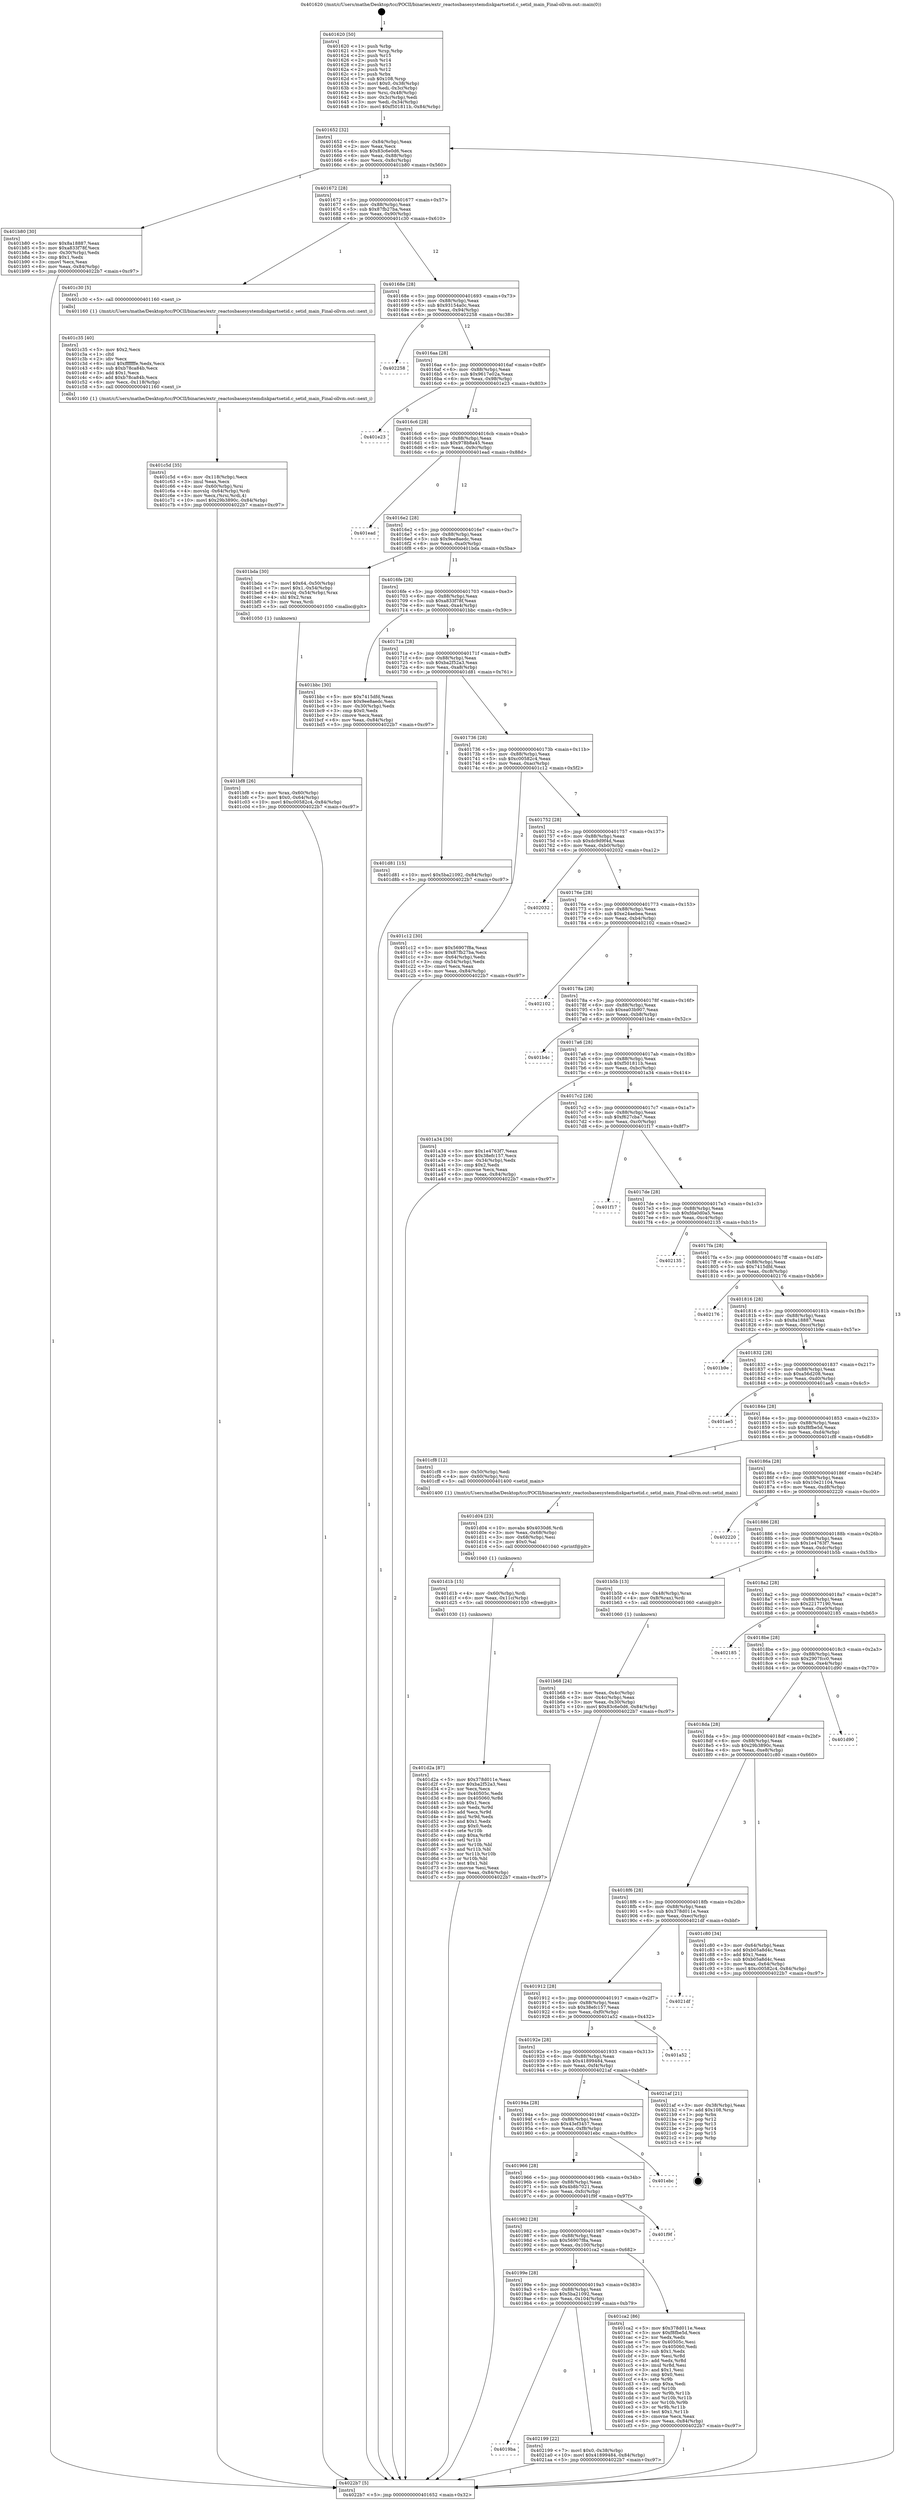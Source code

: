 digraph "0x401620" {
  label = "0x401620 (/mnt/c/Users/mathe/Desktop/tcc/POCII/binaries/extr_reactosbasesystemdiskpartsetid.c_setid_main_Final-ollvm.out::main(0))"
  labelloc = "t"
  node[shape=record]

  Entry [label="",width=0.3,height=0.3,shape=circle,fillcolor=black,style=filled]
  "0x401652" [label="{
     0x401652 [32]\l
     | [instrs]\l
     &nbsp;&nbsp;0x401652 \<+6\>: mov -0x84(%rbp),%eax\l
     &nbsp;&nbsp;0x401658 \<+2\>: mov %eax,%ecx\l
     &nbsp;&nbsp;0x40165a \<+6\>: sub $0x83c6e0d6,%ecx\l
     &nbsp;&nbsp;0x401660 \<+6\>: mov %eax,-0x88(%rbp)\l
     &nbsp;&nbsp;0x401666 \<+6\>: mov %ecx,-0x8c(%rbp)\l
     &nbsp;&nbsp;0x40166c \<+6\>: je 0000000000401b80 \<main+0x560\>\l
  }"]
  "0x401b80" [label="{
     0x401b80 [30]\l
     | [instrs]\l
     &nbsp;&nbsp;0x401b80 \<+5\>: mov $0x8a18887,%eax\l
     &nbsp;&nbsp;0x401b85 \<+5\>: mov $0xa833f78f,%ecx\l
     &nbsp;&nbsp;0x401b8a \<+3\>: mov -0x30(%rbp),%edx\l
     &nbsp;&nbsp;0x401b8d \<+3\>: cmp $0x1,%edx\l
     &nbsp;&nbsp;0x401b90 \<+3\>: cmovl %ecx,%eax\l
     &nbsp;&nbsp;0x401b93 \<+6\>: mov %eax,-0x84(%rbp)\l
     &nbsp;&nbsp;0x401b99 \<+5\>: jmp 00000000004022b7 \<main+0xc97\>\l
  }"]
  "0x401672" [label="{
     0x401672 [28]\l
     | [instrs]\l
     &nbsp;&nbsp;0x401672 \<+5\>: jmp 0000000000401677 \<main+0x57\>\l
     &nbsp;&nbsp;0x401677 \<+6\>: mov -0x88(%rbp),%eax\l
     &nbsp;&nbsp;0x40167d \<+5\>: sub $0x87fb27ba,%eax\l
     &nbsp;&nbsp;0x401682 \<+6\>: mov %eax,-0x90(%rbp)\l
     &nbsp;&nbsp;0x401688 \<+6\>: je 0000000000401c30 \<main+0x610\>\l
  }"]
  Exit [label="",width=0.3,height=0.3,shape=circle,fillcolor=black,style=filled,peripheries=2]
  "0x401c30" [label="{
     0x401c30 [5]\l
     | [instrs]\l
     &nbsp;&nbsp;0x401c30 \<+5\>: call 0000000000401160 \<next_i\>\l
     | [calls]\l
     &nbsp;&nbsp;0x401160 \{1\} (/mnt/c/Users/mathe/Desktop/tcc/POCII/binaries/extr_reactosbasesystemdiskpartsetid.c_setid_main_Final-ollvm.out::next_i)\l
  }"]
  "0x40168e" [label="{
     0x40168e [28]\l
     | [instrs]\l
     &nbsp;&nbsp;0x40168e \<+5\>: jmp 0000000000401693 \<main+0x73\>\l
     &nbsp;&nbsp;0x401693 \<+6\>: mov -0x88(%rbp),%eax\l
     &nbsp;&nbsp;0x401699 \<+5\>: sub $0x93154a0c,%eax\l
     &nbsp;&nbsp;0x40169e \<+6\>: mov %eax,-0x94(%rbp)\l
     &nbsp;&nbsp;0x4016a4 \<+6\>: je 0000000000402258 \<main+0xc38\>\l
  }"]
  "0x4019ba" [label="{
     0x4019ba\l
  }", style=dashed]
  "0x402258" [label="{
     0x402258\l
  }", style=dashed]
  "0x4016aa" [label="{
     0x4016aa [28]\l
     | [instrs]\l
     &nbsp;&nbsp;0x4016aa \<+5\>: jmp 00000000004016af \<main+0x8f\>\l
     &nbsp;&nbsp;0x4016af \<+6\>: mov -0x88(%rbp),%eax\l
     &nbsp;&nbsp;0x4016b5 \<+5\>: sub $0x9617e02a,%eax\l
     &nbsp;&nbsp;0x4016ba \<+6\>: mov %eax,-0x98(%rbp)\l
     &nbsp;&nbsp;0x4016c0 \<+6\>: je 0000000000401e23 \<main+0x803\>\l
  }"]
  "0x402199" [label="{
     0x402199 [22]\l
     | [instrs]\l
     &nbsp;&nbsp;0x402199 \<+7\>: movl $0x0,-0x38(%rbp)\l
     &nbsp;&nbsp;0x4021a0 \<+10\>: movl $0x41899484,-0x84(%rbp)\l
     &nbsp;&nbsp;0x4021aa \<+5\>: jmp 00000000004022b7 \<main+0xc97\>\l
  }"]
  "0x401e23" [label="{
     0x401e23\l
  }", style=dashed]
  "0x4016c6" [label="{
     0x4016c6 [28]\l
     | [instrs]\l
     &nbsp;&nbsp;0x4016c6 \<+5\>: jmp 00000000004016cb \<main+0xab\>\l
     &nbsp;&nbsp;0x4016cb \<+6\>: mov -0x88(%rbp),%eax\l
     &nbsp;&nbsp;0x4016d1 \<+5\>: sub $0x978b8a45,%eax\l
     &nbsp;&nbsp;0x4016d6 \<+6\>: mov %eax,-0x9c(%rbp)\l
     &nbsp;&nbsp;0x4016dc \<+6\>: je 0000000000401ead \<main+0x88d\>\l
  }"]
  "0x401d2a" [label="{
     0x401d2a [87]\l
     | [instrs]\l
     &nbsp;&nbsp;0x401d2a \<+5\>: mov $0x378d011e,%eax\l
     &nbsp;&nbsp;0x401d2f \<+5\>: mov $0xba2f52a3,%esi\l
     &nbsp;&nbsp;0x401d34 \<+2\>: xor %ecx,%ecx\l
     &nbsp;&nbsp;0x401d36 \<+7\>: mov 0x40505c,%edx\l
     &nbsp;&nbsp;0x401d3d \<+8\>: mov 0x405060,%r8d\l
     &nbsp;&nbsp;0x401d45 \<+3\>: sub $0x1,%ecx\l
     &nbsp;&nbsp;0x401d48 \<+3\>: mov %edx,%r9d\l
     &nbsp;&nbsp;0x401d4b \<+3\>: add %ecx,%r9d\l
     &nbsp;&nbsp;0x401d4e \<+4\>: imul %r9d,%edx\l
     &nbsp;&nbsp;0x401d52 \<+3\>: and $0x1,%edx\l
     &nbsp;&nbsp;0x401d55 \<+3\>: cmp $0x0,%edx\l
     &nbsp;&nbsp;0x401d58 \<+4\>: sete %r10b\l
     &nbsp;&nbsp;0x401d5c \<+4\>: cmp $0xa,%r8d\l
     &nbsp;&nbsp;0x401d60 \<+4\>: setl %r11b\l
     &nbsp;&nbsp;0x401d64 \<+3\>: mov %r10b,%bl\l
     &nbsp;&nbsp;0x401d67 \<+3\>: and %r11b,%bl\l
     &nbsp;&nbsp;0x401d6a \<+3\>: xor %r11b,%r10b\l
     &nbsp;&nbsp;0x401d6d \<+3\>: or %r10b,%bl\l
     &nbsp;&nbsp;0x401d70 \<+3\>: test $0x1,%bl\l
     &nbsp;&nbsp;0x401d73 \<+3\>: cmovne %esi,%eax\l
     &nbsp;&nbsp;0x401d76 \<+6\>: mov %eax,-0x84(%rbp)\l
     &nbsp;&nbsp;0x401d7c \<+5\>: jmp 00000000004022b7 \<main+0xc97\>\l
  }"]
  "0x401ead" [label="{
     0x401ead\l
  }", style=dashed]
  "0x4016e2" [label="{
     0x4016e2 [28]\l
     | [instrs]\l
     &nbsp;&nbsp;0x4016e2 \<+5\>: jmp 00000000004016e7 \<main+0xc7\>\l
     &nbsp;&nbsp;0x4016e7 \<+6\>: mov -0x88(%rbp),%eax\l
     &nbsp;&nbsp;0x4016ed \<+5\>: sub $0x9ee8aedc,%eax\l
     &nbsp;&nbsp;0x4016f2 \<+6\>: mov %eax,-0xa0(%rbp)\l
     &nbsp;&nbsp;0x4016f8 \<+6\>: je 0000000000401bda \<main+0x5ba\>\l
  }"]
  "0x401d1b" [label="{
     0x401d1b [15]\l
     | [instrs]\l
     &nbsp;&nbsp;0x401d1b \<+4\>: mov -0x60(%rbp),%rdi\l
     &nbsp;&nbsp;0x401d1f \<+6\>: mov %eax,-0x11c(%rbp)\l
     &nbsp;&nbsp;0x401d25 \<+5\>: call 0000000000401030 \<free@plt\>\l
     | [calls]\l
     &nbsp;&nbsp;0x401030 \{1\} (unknown)\l
  }"]
  "0x401bda" [label="{
     0x401bda [30]\l
     | [instrs]\l
     &nbsp;&nbsp;0x401bda \<+7\>: movl $0x64,-0x50(%rbp)\l
     &nbsp;&nbsp;0x401be1 \<+7\>: movl $0x1,-0x54(%rbp)\l
     &nbsp;&nbsp;0x401be8 \<+4\>: movslq -0x54(%rbp),%rax\l
     &nbsp;&nbsp;0x401bec \<+4\>: shl $0x2,%rax\l
     &nbsp;&nbsp;0x401bf0 \<+3\>: mov %rax,%rdi\l
     &nbsp;&nbsp;0x401bf3 \<+5\>: call 0000000000401050 \<malloc@plt\>\l
     | [calls]\l
     &nbsp;&nbsp;0x401050 \{1\} (unknown)\l
  }"]
  "0x4016fe" [label="{
     0x4016fe [28]\l
     | [instrs]\l
     &nbsp;&nbsp;0x4016fe \<+5\>: jmp 0000000000401703 \<main+0xe3\>\l
     &nbsp;&nbsp;0x401703 \<+6\>: mov -0x88(%rbp),%eax\l
     &nbsp;&nbsp;0x401709 \<+5\>: sub $0xa833f78f,%eax\l
     &nbsp;&nbsp;0x40170e \<+6\>: mov %eax,-0xa4(%rbp)\l
     &nbsp;&nbsp;0x401714 \<+6\>: je 0000000000401bbc \<main+0x59c\>\l
  }"]
  "0x401d04" [label="{
     0x401d04 [23]\l
     | [instrs]\l
     &nbsp;&nbsp;0x401d04 \<+10\>: movabs $0x4030d6,%rdi\l
     &nbsp;&nbsp;0x401d0e \<+3\>: mov %eax,-0x68(%rbp)\l
     &nbsp;&nbsp;0x401d11 \<+3\>: mov -0x68(%rbp),%esi\l
     &nbsp;&nbsp;0x401d14 \<+2\>: mov $0x0,%al\l
     &nbsp;&nbsp;0x401d16 \<+5\>: call 0000000000401040 \<printf@plt\>\l
     | [calls]\l
     &nbsp;&nbsp;0x401040 \{1\} (unknown)\l
  }"]
  "0x401bbc" [label="{
     0x401bbc [30]\l
     | [instrs]\l
     &nbsp;&nbsp;0x401bbc \<+5\>: mov $0x7415dfd,%eax\l
     &nbsp;&nbsp;0x401bc1 \<+5\>: mov $0x9ee8aedc,%ecx\l
     &nbsp;&nbsp;0x401bc6 \<+3\>: mov -0x30(%rbp),%edx\l
     &nbsp;&nbsp;0x401bc9 \<+3\>: cmp $0x0,%edx\l
     &nbsp;&nbsp;0x401bcc \<+3\>: cmove %ecx,%eax\l
     &nbsp;&nbsp;0x401bcf \<+6\>: mov %eax,-0x84(%rbp)\l
     &nbsp;&nbsp;0x401bd5 \<+5\>: jmp 00000000004022b7 \<main+0xc97\>\l
  }"]
  "0x40171a" [label="{
     0x40171a [28]\l
     | [instrs]\l
     &nbsp;&nbsp;0x40171a \<+5\>: jmp 000000000040171f \<main+0xff\>\l
     &nbsp;&nbsp;0x40171f \<+6\>: mov -0x88(%rbp),%eax\l
     &nbsp;&nbsp;0x401725 \<+5\>: sub $0xba2f52a3,%eax\l
     &nbsp;&nbsp;0x40172a \<+6\>: mov %eax,-0xa8(%rbp)\l
     &nbsp;&nbsp;0x401730 \<+6\>: je 0000000000401d81 \<main+0x761\>\l
  }"]
  "0x40199e" [label="{
     0x40199e [28]\l
     | [instrs]\l
     &nbsp;&nbsp;0x40199e \<+5\>: jmp 00000000004019a3 \<main+0x383\>\l
     &nbsp;&nbsp;0x4019a3 \<+6\>: mov -0x88(%rbp),%eax\l
     &nbsp;&nbsp;0x4019a9 \<+5\>: sub $0x5ba21092,%eax\l
     &nbsp;&nbsp;0x4019ae \<+6\>: mov %eax,-0x104(%rbp)\l
     &nbsp;&nbsp;0x4019b4 \<+6\>: je 0000000000402199 \<main+0xb79\>\l
  }"]
  "0x401d81" [label="{
     0x401d81 [15]\l
     | [instrs]\l
     &nbsp;&nbsp;0x401d81 \<+10\>: movl $0x5ba21092,-0x84(%rbp)\l
     &nbsp;&nbsp;0x401d8b \<+5\>: jmp 00000000004022b7 \<main+0xc97\>\l
  }"]
  "0x401736" [label="{
     0x401736 [28]\l
     | [instrs]\l
     &nbsp;&nbsp;0x401736 \<+5\>: jmp 000000000040173b \<main+0x11b\>\l
     &nbsp;&nbsp;0x40173b \<+6\>: mov -0x88(%rbp),%eax\l
     &nbsp;&nbsp;0x401741 \<+5\>: sub $0xc00582c4,%eax\l
     &nbsp;&nbsp;0x401746 \<+6\>: mov %eax,-0xac(%rbp)\l
     &nbsp;&nbsp;0x40174c \<+6\>: je 0000000000401c12 \<main+0x5f2\>\l
  }"]
  "0x401ca2" [label="{
     0x401ca2 [86]\l
     | [instrs]\l
     &nbsp;&nbsp;0x401ca2 \<+5\>: mov $0x378d011e,%eax\l
     &nbsp;&nbsp;0x401ca7 \<+5\>: mov $0xf8fbe5d,%ecx\l
     &nbsp;&nbsp;0x401cac \<+2\>: xor %edx,%edx\l
     &nbsp;&nbsp;0x401cae \<+7\>: mov 0x40505c,%esi\l
     &nbsp;&nbsp;0x401cb5 \<+7\>: mov 0x405060,%edi\l
     &nbsp;&nbsp;0x401cbc \<+3\>: sub $0x1,%edx\l
     &nbsp;&nbsp;0x401cbf \<+3\>: mov %esi,%r8d\l
     &nbsp;&nbsp;0x401cc2 \<+3\>: add %edx,%r8d\l
     &nbsp;&nbsp;0x401cc5 \<+4\>: imul %r8d,%esi\l
     &nbsp;&nbsp;0x401cc9 \<+3\>: and $0x1,%esi\l
     &nbsp;&nbsp;0x401ccc \<+3\>: cmp $0x0,%esi\l
     &nbsp;&nbsp;0x401ccf \<+4\>: sete %r9b\l
     &nbsp;&nbsp;0x401cd3 \<+3\>: cmp $0xa,%edi\l
     &nbsp;&nbsp;0x401cd6 \<+4\>: setl %r10b\l
     &nbsp;&nbsp;0x401cda \<+3\>: mov %r9b,%r11b\l
     &nbsp;&nbsp;0x401cdd \<+3\>: and %r10b,%r11b\l
     &nbsp;&nbsp;0x401ce0 \<+3\>: xor %r10b,%r9b\l
     &nbsp;&nbsp;0x401ce3 \<+3\>: or %r9b,%r11b\l
     &nbsp;&nbsp;0x401ce6 \<+4\>: test $0x1,%r11b\l
     &nbsp;&nbsp;0x401cea \<+3\>: cmovne %ecx,%eax\l
     &nbsp;&nbsp;0x401ced \<+6\>: mov %eax,-0x84(%rbp)\l
     &nbsp;&nbsp;0x401cf3 \<+5\>: jmp 00000000004022b7 \<main+0xc97\>\l
  }"]
  "0x401c12" [label="{
     0x401c12 [30]\l
     | [instrs]\l
     &nbsp;&nbsp;0x401c12 \<+5\>: mov $0x56907f8a,%eax\l
     &nbsp;&nbsp;0x401c17 \<+5\>: mov $0x87fb27ba,%ecx\l
     &nbsp;&nbsp;0x401c1c \<+3\>: mov -0x64(%rbp),%edx\l
     &nbsp;&nbsp;0x401c1f \<+3\>: cmp -0x54(%rbp),%edx\l
     &nbsp;&nbsp;0x401c22 \<+3\>: cmovl %ecx,%eax\l
     &nbsp;&nbsp;0x401c25 \<+6\>: mov %eax,-0x84(%rbp)\l
     &nbsp;&nbsp;0x401c2b \<+5\>: jmp 00000000004022b7 \<main+0xc97\>\l
  }"]
  "0x401752" [label="{
     0x401752 [28]\l
     | [instrs]\l
     &nbsp;&nbsp;0x401752 \<+5\>: jmp 0000000000401757 \<main+0x137\>\l
     &nbsp;&nbsp;0x401757 \<+6\>: mov -0x88(%rbp),%eax\l
     &nbsp;&nbsp;0x40175d \<+5\>: sub $0xdc9d9f4d,%eax\l
     &nbsp;&nbsp;0x401762 \<+6\>: mov %eax,-0xb0(%rbp)\l
     &nbsp;&nbsp;0x401768 \<+6\>: je 0000000000402032 \<main+0xa12\>\l
  }"]
  "0x401982" [label="{
     0x401982 [28]\l
     | [instrs]\l
     &nbsp;&nbsp;0x401982 \<+5\>: jmp 0000000000401987 \<main+0x367\>\l
     &nbsp;&nbsp;0x401987 \<+6\>: mov -0x88(%rbp),%eax\l
     &nbsp;&nbsp;0x40198d \<+5\>: sub $0x56907f8a,%eax\l
     &nbsp;&nbsp;0x401992 \<+6\>: mov %eax,-0x100(%rbp)\l
     &nbsp;&nbsp;0x401998 \<+6\>: je 0000000000401ca2 \<main+0x682\>\l
  }"]
  "0x402032" [label="{
     0x402032\l
  }", style=dashed]
  "0x40176e" [label="{
     0x40176e [28]\l
     | [instrs]\l
     &nbsp;&nbsp;0x40176e \<+5\>: jmp 0000000000401773 \<main+0x153\>\l
     &nbsp;&nbsp;0x401773 \<+6\>: mov -0x88(%rbp),%eax\l
     &nbsp;&nbsp;0x401779 \<+5\>: sub $0xe24aebea,%eax\l
     &nbsp;&nbsp;0x40177e \<+6\>: mov %eax,-0xb4(%rbp)\l
     &nbsp;&nbsp;0x401784 \<+6\>: je 0000000000402102 \<main+0xae2\>\l
  }"]
  "0x401f9f" [label="{
     0x401f9f\l
  }", style=dashed]
  "0x402102" [label="{
     0x402102\l
  }", style=dashed]
  "0x40178a" [label="{
     0x40178a [28]\l
     | [instrs]\l
     &nbsp;&nbsp;0x40178a \<+5\>: jmp 000000000040178f \<main+0x16f\>\l
     &nbsp;&nbsp;0x40178f \<+6\>: mov -0x88(%rbp),%eax\l
     &nbsp;&nbsp;0x401795 \<+5\>: sub $0xea03b907,%eax\l
     &nbsp;&nbsp;0x40179a \<+6\>: mov %eax,-0xb8(%rbp)\l
     &nbsp;&nbsp;0x4017a0 \<+6\>: je 0000000000401b4c \<main+0x52c\>\l
  }"]
  "0x401966" [label="{
     0x401966 [28]\l
     | [instrs]\l
     &nbsp;&nbsp;0x401966 \<+5\>: jmp 000000000040196b \<main+0x34b\>\l
     &nbsp;&nbsp;0x40196b \<+6\>: mov -0x88(%rbp),%eax\l
     &nbsp;&nbsp;0x401971 \<+5\>: sub $0x4b8b7021,%eax\l
     &nbsp;&nbsp;0x401976 \<+6\>: mov %eax,-0xfc(%rbp)\l
     &nbsp;&nbsp;0x40197c \<+6\>: je 0000000000401f9f \<main+0x97f\>\l
  }"]
  "0x401b4c" [label="{
     0x401b4c\l
  }", style=dashed]
  "0x4017a6" [label="{
     0x4017a6 [28]\l
     | [instrs]\l
     &nbsp;&nbsp;0x4017a6 \<+5\>: jmp 00000000004017ab \<main+0x18b\>\l
     &nbsp;&nbsp;0x4017ab \<+6\>: mov -0x88(%rbp),%eax\l
     &nbsp;&nbsp;0x4017b1 \<+5\>: sub $0xf501811b,%eax\l
     &nbsp;&nbsp;0x4017b6 \<+6\>: mov %eax,-0xbc(%rbp)\l
     &nbsp;&nbsp;0x4017bc \<+6\>: je 0000000000401a34 \<main+0x414\>\l
  }"]
  "0x401ebc" [label="{
     0x401ebc\l
  }", style=dashed]
  "0x401a34" [label="{
     0x401a34 [30]\l
     | [instrs]\l
     &nbsp;&nbsp;0x401a34 \<+5\>: mov $0x1e4763f7,%eax\l
     &nbsp;&nbsp;0x401a39 \<+5\>: mov $0x38efc157,%ecx\l
     &nbsp;&nbsp;0x401a3e \<+3\>: mov -0x34(%rbp),%edx\l
     &nbsp;&nbsp;0x401a41 \<+3\>: cmp $0x2,%edx\l
     &nbsp;&nbsp;0x401a44 \<+3\>: cmovne %ecx,%eax\l
     &nbsp;&nbsp;0x401a47 \<+6\>: mov %eax,-0x84(%rbp)\l
     &nbsp;&nbsp;0x401a4d \<+5\>: jmp 00000000004022b7 \<main+0xc97\>\l
  }"]
  "0x4017c2" [label="{
     0x4017c2 [28]\l
     | [instrs]\l
     &nbsp;&nbsp;0x4017c2 \<+5\>: jmp 00000000004017c7 \<main+0x1a7\>\l
     &nbsp;&nbsp;0x4017c7 \<+6\>: mov -0x88(%rbp),%eax\l
     &nbsp;&nbsp;0x4017cd \<+5\>: sub $0xf627cba7,%eax\l
     &nbsp;&nbsp;0x4017d2 \<+6\>: mov %eax,-0xc0(%rbp)\l
     &nbsp;&nbsp;0x4017d8 \<+6\>: je 0000000000401f17 \<main+0x8f7\>\l
  }"]
  "0x4022b7" [label="{
     0x4022b7 [5]\l
     | [instrs]\l
     &nbsp;&nbsp;0x4022b7 \<+5\>: jmp 0000000000401652 \<main+0x32\>\l
  }"]
  "0x401620" [label="{
     0x401620 [50]\l
     | [instrs]\l
     &nbsp;&nbsp;0x401620 \<+1\>: push %rbp\l
     &nbsp;&nbsp;0x401621 \<+3\>: mov %rsp,%rbp\l
     &nbsp;&nbsp;0x401624 \<+2\>: push %r15\l
     &nbsp;&nbsp;0x401626 \<+2\>: push %r14\l
     &nbsp;&nbsp;0x401628 \<+2\>: push %r13\l
     &nbsp;&nbsp;0x40162a \<+2\>: push %r12\l
     &nbsp;&nbsp;0x40162c \<+1\>: push %rbx\l
     &nbsp;&nbsp;0x40162d \<+7\>: sub $0x108,%rsp\l
     &nbsp;&nbsp;0x401634 \<+7\>: movl $0x0,-0x38(%rbp)\l
     &nbsp;&nbsp;0x40163b \<+3\>: mov %edi,-0x3c(%rbp)\l
     &nbsp;&nbsp;0x40163e \<+4\>: mov %rsi,-0x48(%rbp)\l
     &nbsp;&nbsp;0x401642 \<+3\>: mov -0x3c(%rbp),%edi\l
     &nbsp;&nbsp;0x401645 \<+3\>: mov %edi,-0x34(%rbp)\l
     &nbsp;&nbsp;0x401648 \<+10\>: movl $0xf501811b,-0x84(%rbp)\l
  }"]
  "0x40194a" [label="{
     0x40194a [28]\l
     | [instrs]\l
     &nbsp;&nbsp;0x40194a \<+5\>: jmp 000000000040194f \<main+0x32f\>\l
     &nbsp;&nbsp;0x40194f \<+6\>: mov -0x88(%rbp),%eax\l
     &nbsp;&nbsp;0x401955 \<+5\>: sub $0x43ef3457,%eax\l
     &nbsp;&nbsp;0x40195a \<+6\>: mov %eax,-0xf8(%rbp)\l
     &nbsp;&nbsp;0x401960 \<+6\>: je 0000000000401ebc \<main+0x89c\>\l
  }"]
  "0x401f17" [label="{
     0x401f17\l
  }", style=dashed]
  "0x4017de" [label="{
     0x4017de [28]\l
     | [instrs]\l
     &nbsp;&nbsp;0x4017de \<+5\>: jmp 00000000004017e3 \<main+0x1c3\>\l
     &nbsp;&nbsp;0x4017e3 \<+6\>: mov -0x88(%rbp),%eax\l
     &nbsp;&nbsp;0x4017e9 \<+5\>: sub $0xfda0d0a5,%eax\l
     &nbsp;&nbsp;0x4017ee \<+6\>: mov %eax,-0xc4(%rbp)\l
     &nbsp;&nbsp;0x4017f4 \<+6\>: je 0000000000402135 \<main+0xb15\>\l
  }"]
  "0x4021af" [label="{
     0x4021af [21]\l
     | [instrs]\l
     &nbsp;&nbsp;0x4021af \<+3\>: mov -0x38(%rbp),%eax\l
     &nbsp;&nbsp;0x4021b2 \<+7\>: add $0x108,%rsp\l
     &nbsp;&nbsp;0x4021b9 \<+1\>: pop %rbx\l
     &nbsp;&nbsp;0x4021ba \<+2\>: pop %r12\l
     &nbsp;&nbsp;0x4021bc \<+2\>: pop %r13\l
     &nbsp;&nbsp;0x4021be \<+2\>: pop %r14\l
     &nbsp;&nbsp;0x4021c0 \<+2\>: pop %r15\l
     &nbsp;&nbsp;0x4021c2 \<+1\>: pop %rbp\l
     &nbsp;&nbsp;0x4021c3 \<+1\>: ret\l
  }"]
  "0x402135" [label="{
     0x402135\l
  }", style=dashed]
  "0x4017fa" [label="{
     0x4017fa [28]\l
     | [instrs]\l
     &nbsp;&nbsp;0x4017fa \<+5\>: jmp 00000000004017ff \<main+0x1df\>\l
     &nbsp;&nbsp;0x4017ff \<+6\>: mov -0x88(%rbp),%eax\l
     &nbsp;&nbsp;0x401805 \<+5\>: sub $0x7415dfd,%eax\l
     &nbsp;&nbsp;0x40180a \<+6\>: mov %eax,-0xc8(%rbp)\l
     &nbsp;&nbsp;0x401810 \<+6\>: je 0000000000402176 \<main+0xb56\>\l
  }"]
  "0x40192e" [label="{
     0x40192e [28]\l
     | [instrs]\l
     &nbsp;&nbsp;0x40192e \<+5\>: jmp 0000000000401933 \<main+0x313\>\l
     &nbsp;&nbsp;0x401933 \<+6\>: mov -0x88(%rbp),%eax\l
     &nbsp;&nbsp;0x401939 \<+5\>: sub $0x41899484,%eax\l
     &nbsp;&nbsp;0x40193e \<+6\>: mov %eax,-0xf4(%rbp)\l
     &nbsp;&nbsp;0x401944 \<+6\>: je 00000000004021af \<main+0xb8f\>\l
  }"]
  "0x402176" [label="{
     0x402176\l
  }", style=dashed]
  "0x401816" [label="{
     0x401816 [28]\l
     | [instrs]\l
     &nbsp;&nbsp;0x401816 \<+5\>: jmp 000000000040181b \<main+0x1fb\>\l
     &nbsp;&nbsp;0x40181b \<+6\>: mov -0x88(%rbp),%eax\l
     &nbsp;&nbsp;0x401821 \<+5\>: sub $0x8a18887,%eax\l
     &nbsp;&nbsp;0x401826 \<+6\>: mov %eax,-0xcc(%rbp)\l
     &nbsp;&nbsp;0x40182c \<+6\>: je 0000000000401b9e \<main+0x57e\>\l
  }"]
  "0x401a52" [label="{
     0x401a52\l
  }", style=dashed]
  "0x401b9e" [label="{
     0x401b9e\l
  }", style=dashed]
  "0x401832" [label="{
     0x401832 [28]\l
     | [instrs]\l
     &nbsp;&nbsp;0x401832 \<+5\>: jmp 0000000000401837 \<main+0x217\>\l
     &nbsp;&nbsp;0x401837 \<+6\>: mov -0x88(%rbp),%eax\l
     &nbsp;&nbsp;0x40183d \<+5\>: sub $0xa56d208,%eax\l
     &nbsp;&nbsp;0x401842 \<+6\>: mov %eax,-0xd0(%rbp)\l
     &nbsp;&nbsp;0x401848 \<+6\>: je 0000000000401ae5 \<main+0x4c5\>\l
  }"]
  "0x401912" [label="{
     0x401912 [28]\l
     | [instrs]\l
     &nbsp;&nbsp;0x401912 \<+5\>: jmp 0000000000401917 \<main+0x2f7\>\l
     &nbsp;&nbsp;0x401917 \<+6\>: mov -0x88(%rbp),%eax\l
     &nbsp;&nbsp;0x40191d \<+5\>: sub $0x38efc157,%eax\l
     &nbsp;&nbsp;0x401922 \<+6\>: mov %eax,-0xf0(%rbp)\l
     &nbsp;&nbsp;0x401928 \<+6\>: je 0000000000401a52 \<main+0x432\>\l
  }"]
  "0x401ae5" [label="{
     0x401ae5\l
  }", style=dashed]
  "0x40184e" [label="{
     0x40184e [28]\l
     | [instrs]\l
     &nbsp;&nbsp;0x40184e \<+5\>: jmp 0000000000401853 \<main+0x233\>\l
     &nbsp;&nbsp;0x401853 \<+6\>: mov -0x88(%rbp),%eax\l
     &nbsp;&nbsp;0x401859 \<+5\>: sub $0xf8fbe5d,%eax\l
     &nbsp;&nbsp;0x40185e \<+6\>: mov %eax,-0xd4(%rbp)\l
     &nbsp;&nbsp;0x401864 \<+6\>: je 0000000000401cf8 \<main+0x6d8\>\l
  }"]
  "0x4021df" [label="{
     0x4021df\l
  }", style=dashed]
  "0x401cf8" [label="{
     0x401cf8 [12]\l
     | [instrs]\l
     &nbsp;&nbsp;0x401cf8 \<+3\>: mov -0x50(%rbp),%edi\l
     &nbsp;&nbsp;0x401cfb \<+4\>: mov -0x60(%rbp),%rsi\l
     &nbsp;&nbsp;0x401cff \<+5\>: call 0000000000401400 \<setid_main\>\l
     | [calls]\l
     &nbsp;&nbsp;0x401400 \{1\} (/mnt/c/Users/mathe/Desktop/tcc/POCII/binaries/extr_reactosbasesystemdiskpartsetid.c_setid_main_Final-ollvm.out::setid_main)\l
  }"]
  "0x40186a" [label="{
     0x40186a [28]\l
     | [instrs]\l
     &nbsp;&nbsp;0x40186a \<+5\>: jmp 000000000040186f \<main+0x24f\>\l
     &nbsp;&nbsp;0x40186f \<+6\>: mov -0x88(%rbp),%eax\l
     &nbsp;&nbsp;0x401875 \<+5\>: sub $0x10e21104,%eax\l
     &nbsp;&nbsp;0x40187a \<+6\>: mov %eax,-0xd8(%rbp)\l
     &nbsp;&nbsp;0x401880 \<+6\>: je 0000000000402220 \<main+0xc00\>\l
  }"]
  "0x4018f6" [label="{
     0x4018f6 [28]\l
     | [instrs]\l
     &nbsp;&nbsp;0x4018f6 \<+5\>: jmp 00000000004018fb \<main+0x2db\>\l
     &nbsp;&nbsp;0x4018fb \<+6\>: mov -0x88(%rbp),%eax\l
     &nbsp;&nbsp;0x401901 \<+5\>: sub $0x378d011e,%eax\l
     &nbsp;&nbsp;0x401906 \<+6\>: mov %eax,-0xec(%rbp)\l
     &nbsp;&nbsp;0x40190c \<+6\>: je 00000000004021df \<main+0xbbf\>\l
  }"]
  "0x402220" [label="{
     0x402220\l
  }", style=dashed]
  "0x401886" [label="{
     0x401886 [28]\l
     | [instrs]\l
     &nbsp;&nbsp;0x401886 \<+5\>: jmp 000000000040188b \<main+0x26b\>\l
     &nbsp;&nbsp;0x40188b \<+6\>: mov -0x88(%rbp),%eax\l
     &nbsp;&nbsp;0x401891 \<+5\>: sub $0x1e4763f7,%eax\l
     &nbsp;&nbsp;0x401896 \<+6\>: mov %eax,-0xdc(%rbp)\l
     &nbsp;&nbsp;0x40189c \<+6\>: je 0000000000401b5b \<main+0x53b\>\l
  }"]
  "0x401c80" [label="{
     0x401c80 [34]\l
     | [instrs]\l
     &nbsp;&nbsp;0x401c80 \<+3\>: mov -0x64(%rbp),%eax\l
     &nbsp;&nbsp;0x401c83 \<+5\>: add $0xb05a8d4c,%eax\l
     &nbsp;&nbsp;0x401c88 \<+3\>: add $0x1,%eax\l
     &nbsp;&nbsp;0x401c8b \<+5\>: sub $0xb05a8d4c,%eax\l
     &nbsp;&nbsp;0x401c90 \<+3\>: mov %eax,-0x64(%rbp)\l
     &nbsp;&nbsp;0x401c93 \<+10\>: movl $0xc00582c4,-0x84(%rbp)\l
     &nbsp;&nbsp;0x401c9d \<+5\>: jmp 00000000004022b7 \<main+0xc97\>\l
  }"]
  "0x401b5b" [label="{
     0x401b5b [13]\l
     | [instrs]\l
     &nbsp;&nbsp;0x401b5b \<+4\>: mov -0x48(%rbp),%rax\l
     &nbsp;&nbsp;0x401b5f \<+4\>: mov 0x8(%rax),%rdi\l
     &nbsp;&nbsp;0x401b63 \<+5\>: call 0000000000401060 \<atoi@plt\>\l
     | [calls]\l
     &nbsp;&nbsp;0x401060 \{1\} (unknown)\l
  }"]
  "0x4018a2" [label="{
     0x4018a2 [28]\l
     | [instrs]\l
     &nbsp;&nbsp;0x4018a2 \<+5\>: jmp 00000000004018a7 \<main+0x287\>\l
     &nbsp;&nbsp;0x4018a7 \<+6\>: mov -0x88(%rbp),%eax\l
     &nbsp;&nbsp;0x4018ad \<+5\>: sub $0x22177190,%eax\l
     &nbsp;&nbsp;0x4018b2 \<+6\>: mov %eax,-0xe0(%rbp)\l
     &nbsp;&nbsp;0x4018b8 \<+6\>: je 0000000000402185 \<main+0xb65\>\l
  }"]
  "0x401b68" [label="{
     0x401b68 [24]\l
     | [instrs]\l
     &nbsp;&nbsp;0x401b68 \<+3\>: mov %eax,-0x4c(%rbp)\l
     &nbsp;&nbsp;0x401b6b \<+3\>: mov -0x4c(%rbp),%eax\l
     &nbsp;&nbsp;0x401b6e \<+3\>: mov %eax,-0x30(%rbp)\l
     &nbsp;&nbsp;0x401b71 \<+10\>: movl $0x83c6e0d6,-0x84(%rbp)\l
     &nbsp;&nbsp;0x401b7b \<+5\>: jmp 00000000004022b7 \<main+0xc97\>\l
  }"]
  "0x401bf8" [label="{
     0x401bf8 [26]\l
     | [instrs]\l
     &nbsp;&nbsp;0x401bf8 \<+4\>: mov %rax,-0x60(%rbp)\l
     &nbsp;&nbsp;0x401bfc \<+7\>: movl $0x0,-0x64(%rbp)\l
     &nbsp;&nbsp;0x401c03 \<+10\>: movl $0xc00582c4,-0x84(%rbp)\l
     &nbsp;&nbsp;0x401c0d \<+5\>: jmp 00000000004022b7 \<main+0xc97\>\l
  }"]
  "0x401c35" [label="{
     0x401c35 [40]\l
     | [instrs]\l
     &nbsp;&nbsp;0x401c35 \<+5\>: mov $0x2,%ecx\l
     &nbsp;&nbsp;0x401c3a \<+1\>: cltd\l
     &nbsp;&nbsp;0x401c3b \<+2\>: idiv %ecx\l
     &nbsp;&nbsp;0x401c3d \<+6\>: imul $0xfffffffe,%edx,%ecx\l
     &nbsp;&nbsp;0x401c43 \<+6\>: sub $0xb78ca84b,%ecx\l
     &nbsp;&nbsp;0x401c49 \<+3\>: add $0x1,%ecx\l
     &nbsp;&nbsp;0x401c4c \<+6\>: add $0xb78ca84b,%ecx\l
     &nbsp;&nbsp;0x401c52 \<+6\>: mov %ecx,-0x118(%rbp)\l
     &nbsp;&nbsp;0x401c58 \<+5\>: call 0000000000401160 \<next_i\>\l
     | [calls]\l
     &nbsp;&nbsp;0x401160 \{1\} (/mnt/c/Users/mathe/Desktop/tcc/POCII/binaries/extr_reactosbasesystemdiskpartsetid.c_setid_main_Final-ollvm.out::next_i)\l
  }"]
  "0x401c5d" [label="{
     0x401c5d [35]\l
     | [instrs]\l
     &nbsp;&nbsp;0x401c5d \<+6\>: mov -0x118(%rbp),%ecx\l
     &nbsp;&nbsp;0x401c63 \<+3\>: imul %eax,%ecx\l
     &nbsp;&nbsp;0x401c66 \<+4\>: mov -0x60(%rbp),%rsi\l
     &nbsp;&nbsp;0x401c6a \<+4\>: movslq -0x64(%rbp),%rdi\l
     &nbsp;&nbsp;0x401c6e \<+3\>: mov %ecx,(%rsi,%rdi,4)\l
     &nbsp;&nbsp;0x401c71 \<+10\>: movl $0x29b3890c,-0x84(%rbp)\l
     &nbsp;&nbsp;0x401c7b \<+5\>: jmp 00000000004022b7 \<main+0xc97\>\l
  }"]
  "0x4018da" [label="{
     0x4018da [28]\l
     | [instrs]\l
     &nbsp;&nbsp;0x4018da \<+5\>: jmp 00000000004018df \<main+0x2bf\>\l
     &nbsp;&nbsp;0x4018df \<+6\>: mov -0x88(%rbp),%eax\l
     &nbsp;&nbsp;0x4018e5 \<+5\>: sub $0x29b3890c,%eax\l
     &nbsp;&nbsp;0x4018ea \<+6\>: mov %eax,-0xe8(%rbp)\l
     &nbsp;&nbsp;0x4018f0 \<+6\>: je 0000000000401c80 \<main+0x660\>\l
  }"]
  "0x402185" [label="{
     0x402185\l
  }", style=dashed]
  "0x4018be" [label="{
     0x4018be [28]\l
     | [instrs]\l
     &nbsp;&nbsp;0x4018be \<+5\>: jmp 00000000004018c3 \<main+0x2a3\>\l
     &nbsp;&nbsp;0x4018c3 \<+6\>: mov -0x88(%rbp),%eax\l
     &nbsp;&nbsp;0x4018c9 \<+5\>: sub $0x2907fcc0,%eax\l
     &nbsp;&nbsp;0x4018ce \<+6\>: mov %eax,-0xe4(%rbp)\l
     &nbsp;&nbsp;0x4018d4 \<+6\>: je 0000000000401d90 \<main+0x770\>\l
  }"]
  "0x401d90" [label="{
     0x401d90\l
  }", style=dashed]
  Entry -> "0x401620" [label=" 1"]
  "0x401652" -> "0x401b80" [label=" 1"]
  "0x401652" -> "0x401672" [label=" 13"]
  "0x4021af" -> Exit [label=" 1"]
  "0x401672" -> "0x401c30" [label=" 1"]
  "0x401672" -> "0x40168e" [label=" 12"]
  "0x402199" -> "0x4022b7" [label=" 1"]
  "0x40168e" -> "0x402258" [label=" 0"]
  "0x40168e" -> "0x4016aa" [label=" 12"]
  "0x40199e" -> "0x4019ba" [label=" 0"]
  "0x4016aa" -> "0x401e23" [label=" 0"]
  "0x4016aa" -> "0x4016c6" [label=" 12"]
  "0x40199e" -> "0x402199" [label=" 1"]
  "0x4016c6" -> "0x401ead" [label=" 0"]
  "0x4016c6" -> "0x4016e2" [label=" 12"]
  "0x401d81" -> "0x4022b7" [label=" 1"]
  "0x4016e2" -> "0x401bda" [label=" 1"]
  "0x4016e2" -> "0x4016fe" [label=" 11"]
  "0x401d2a" -> "0x4022b7" [label=" 1"]
  "0x4016fe" -> "0x401bbc" [label=" 1"]
  "0x4016fe" -> "0x40171a" [label=" 10"]
  "0x401d1b" -> "0x401d2a" [label=" 1"]
  "0x40171a" -> "0x401d81" [label=" 1"]
  "0x40171a" -> "0x401736" [label=" 9"]
  "0x401d04" -> "0x401d1b" [label=" 1"]
  "0x401736" -> "0x401c12" [label=" 2"]
  "0x401736" -> "0x401752" [label=" 7"]
  "0x401cf8" -> "0x401d04" [label=" 1"]
  "0x401752" -> "0x402032" [label=" 0"]
  "0x401752" -> "0x40176e" [label=" 7"]
  "0x401982" -> "0x40199e" [label=" 1"]
  "0x40176e" -> "0x402102" [label=" 0"]
  "0x40176e" -> "0x40178a" [label=" 7"]
  "0x401982" -> "0x401ca2" [label=" 1"]
  "0x40178a" -> "0x401b4c" [label=" 0"]
  "0x40178a" -> "0x4017a6" [label=" 7"]
  "0x401966" -> "0x401982" [label=" 2"]
  "0x4017a6" -> "0x401a34" [label=" 1"]
  "0x4017a6" -> "0x4017c2" [label=" 6"]
  "0x401a34" -> "0x4022b7" [label=" 1"]
  "0x401620" -> "0x401652" [label=" 1"]
  "0x4022b7" -> "0x401652" [label=" 13"]
  "0x401966" -> "0x401f9f" [label=" 0"]
  "0x4017c2" -> "0x401f17" [label=" 0"]
  "0x4017c2" -> "0x4017de" [label=" 6"]
  "0x40194a" -> "0x401966" [label=" 2"]
  "0x4017de" -> "0x402135" [label=" 0"]
  "0x4017de" -> "0x4017fa" [label=" 6"]
  "0x40194a" -> "0x401ebc" [label=" 0"]
  "0x4017fa" -> "0x402176" [label=" 0"]
  "0x4017fa" -> "0x401816" [label=" 6"]
  "0x40192e" -> "0x40194a" [label=" 2"]
  "0x401816" -> "0x401b9e" [label=" 0"]
  "0x401816" -> "0x401832" [label=" 6"]
  "0x40192e" -> "0x4021af" [label=" 1"]
  "0x401832" -> "0x401ae5" [label=" 0"]
  "0x401832" -> "0x40184e" [label=" 6"]
  "0x401912" -> "0x40192e" [label=" 3"]
  "0x40184e" -> "0x401cf8" [label=" 1"]
  "0x40184e" -> "0x40186a" [label=" 5"]
  "0x401912" -> "0x401a52" [label=" 0"]
  "0x40186a" -> "0x402220" [label=" 0"]
  "0x40186a" -> "0x401886" [label=" 5"]
  "0x4018f6" -> "0x401912" [label=" 3"]
  "0x401886" -> "0x401b5b" [label=" 1"]
  "0x401886" -> "0x4018a2" [label=" 4"]
  "0x401b5b" -> "0x401b68" [label=" 1"]
  "0x401b68" -> "0x4022b7" [label=" 1"]
  "0x401b80" -> "0x4022b7" [label=" 1"]
  "0x401bbc" -> "0x4022b7" [label=" 1"]
  "0x401bda" -> "0x401bf8" [label=" 1"]
  "0x401bf8" -> "0x4022b7" [label=" 1"]
  "0x401c12" -> "0x4022b7" [label=" 2"]
  "0x401c30" -> "0x401c35" [label=" 1"]
  "0x401c35" -> "0x401c5d" [label=" 1"]
  "0x401c5d" -> "0x4022b7" [label=" 1"]
  "0x4018f6" -> "0x4021df" [label=" 0"]
  "0x4018a2" -> "0x402185" [label=" 0"]
  "0x4018a2" -> "0x4018be" [label=" 4"]
  "0x401c80" -> "0x4022b7" [label=" 1"]
  "0x4018be" -> "0x401d90" [label=" 0"]
  "0x4018be" -> "0x4018da" [label=" 4"]
  "0x401ca2" -> "0x4022b7" [label=" 1"]
  "0x4018da" -> "0x401c80" [label=" 1"]
  "0x4018da" -> "0x4018f6" [label=" 3"]
}
